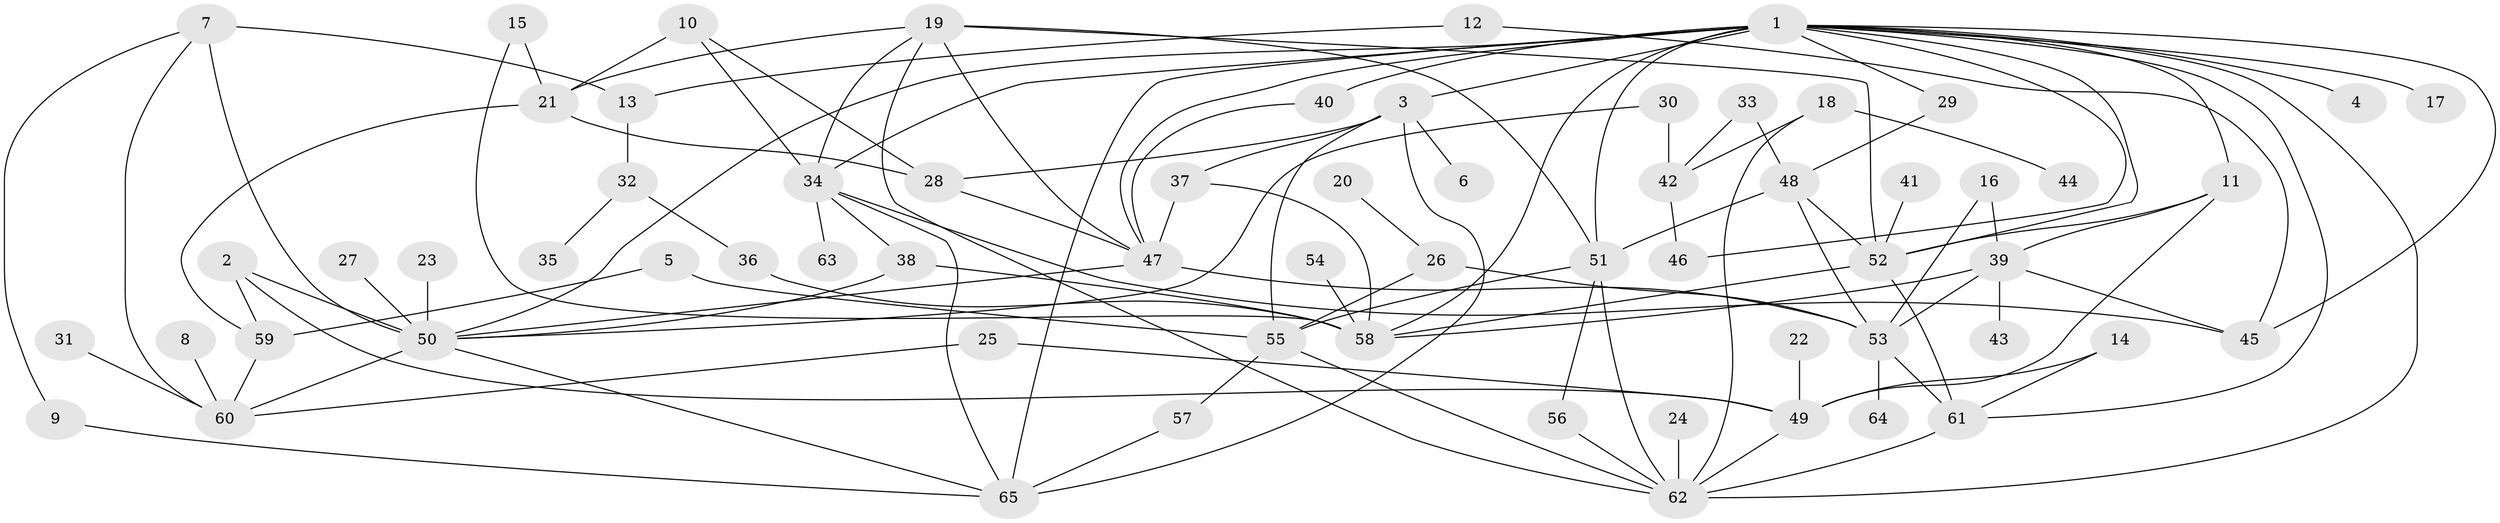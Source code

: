// original degree distribution, {6: 0.023255813953488372, 9: 0.007751937984496124, 3: 0.21705426356589147, 7: 0.023255813953488372, 5: 0.07751937984496124, 4: 0.14728682170542637, 2: 0.3023255813953488, 1: 0.20155038759689922}
// Generated by graph-tools (version 1.1) at 2025/25/03/09/25 03:25:34]
// undirected, 65 vertices, 115 edges
graph export_dot {
graph [start="1"]
  node [color=gray90,style=filled];
  1;
  2;
  3;
  4;
  5;
  6;
  7;
  8;
  9;
  10;
  11;
  12;
  13;
  14;
  15;
  16;
  17;
  18;
  19;
  20;
  21;
  22;
  23;
  24;
  25;
  26;
  27;
  28;
  29;
  30;
  31;
  32;
  33;
  34;
  35;
  36;
  37;
  38;
  39;
  40;
  41;
  42;
  43;
  44;
  45;
  46;
  47;
  48;
  49;
  50;
  51;
  52;
  53;
  54;
  55;
  56;
  57;
  58;
  59;
  60;
  61;
  62;
  63;
  64;
  65;
  1 -- 3 [weight=1.0];
  1 -- 4 [weight=1.0];
  1 -- 11 [weight=1.0];
  1 -- 17 [weight=1.0];
  1 -- 29 [weight=1.0];
  1 -- 34 [weight=1.0];
  1 -- 40 [weight=2.0];
  1 -- 45 [weight=1.0];
  1 -- 46 [weight=1.0];
  1 -- 47 [weight=1.0];
  1 -- 50 [weight=1.0];
  1 -- 51 [weight=1.0];
  1 -- 52 [weight=1.0];
  1 -- 58 [weight=1.0];
  1 -- 61 [weight=1.0];
  1 -- 62 [weight=1.0];
  1 -- 65 [weight=1.0];
  2 -- 49 [weight=1.0];
  2 -- 50 [weight=1.0];
  2 -- 59 [weight=1.0];
  3 -- 6 [weight=1.0];
  3 -- 28 [weight=1.0];
  3 -- 37 [weight=1.0];
  3 -- 55 [weight=1.0];
  3 -- 65 [weight=1.0];
  5 -- 55 [weight=1.0];
  5 -- 59 [weight=1.0];
  7 -- 9 [weight=1.0];
  7 -- 13 [weight=1.0];
  7 -- 50 [weight=1.0];
  7 -- 60 [weight=1.0];
  8 -- 60 [weight=1.0];
  9 -- 65 [weight=1.0];
  10 -- 21 [weight=1.0];
  10 -- 28 [weight=1.0];
  10 -- 34 [weight=1.0];
  11 -- 39 [weight=1.0];
  11 -- 49 [weight=1.0];
  11 -- 52 [weight=1.0];
  12 -- 13 [weight=1.0];
  12 -- 45 [weight=1.0];
  13 -- 32 [weight=1.0];
  14 -- 49 [weight=1.0];
  14 -- 61 [weight=1.0];
  15 -- 21 [weight=1.0];
  15 -- 58 [weight=1.0];
  16 -- 39 [weight=1.0];
  16 -- 53 [weight=1.0];
  18 -- 42 [weight=1.0];
  18 -- 44 [weight=1.0];
  18 -- 62 [weight=1.0];
  19 -- 21 [weight=1.0];
  19 -- 34 [weight=1.0];
  19 -- 47 [weight=1.0];
  19 -- 51 [weight=1.0];
  19 -- 52 [weight=1.0];
  19 -- 62 [weight=1.0];
  20 -- 26 [weight=1.0];
  21 -- 28 [weight=1.0];
  21 -- 59 [weight=1.0];
  22 -- 49 [weight=1.0];
  23 -- 50 [weight=1.0];
  24 -- 62 [weight=1.0];
  25 -- 49 [weight=1.0];
  25 -- 60 [weight=1.0];
  26 -- 53 [weight=1.0];
  26 -- 55 [weight=1.0];
  27 -- 50 [weight=2.0];
  28 -- 47 [weight=1.0];
  29 -- 48 [weight=1.0];
  30 -- 42 [weight=1.0];
  30 -- 50 [weight=1.0];
  31 -- 60 [weight=1.0];
  32 -- 35 [weight=1.0];
  32 -- 36 [weight=1.0];
  33 -- 42 [weight=1.0];
  33 -- 48 [weight=1.0];
  34 -- 38 [weight=1.0];
  34 -- 45 [weight=1.0];
  34 -- 63 [weight=1.0];
  34 -- 65 [weight=1.0];
  36 -- 58 [weight=1.0];
  37 -- 47 [weight=1.0];
  37 -- 58 [weight=1.0];
  38 -- 50 [weight=1.0];
  38 -- 58 [weight=1.0];
  39 -- 43 [weight=1.0];
  39 -- 45 [weight=1.0];
  39 -- 53 [weight=1.0];
  39 -- 58 [weight=1.0];
  40 -- 47 [weight=1.0];
  41 -- 52 [weight=1.0];
  42 -- 46 [weight=1.0];
  47 -- 50 [weight=1.0];
  47 -- 53 [weight=1.0];
  48 -- 51 [weight=1.0];
  48 -- 52 [weight=1.0];
  48 -- 53 [weight=1.0];
  49 -- 62 [weight=1.0];
  50 -- 60 [weight=1.0];
  50 -- 65 [weight=1.0];
  51 -- 55 [weight=1.0];
  51 -- 56 [weight=1.0];
  51 -- 62 [weight=1.0];
  52 -- 58 [weight=1.0];
  52 -- 61 [weight=1.0];
  53 -- 61 [weight=1.0];
  53 -- 64 [weight=1.0];
  54 -- 58 [weight=1.0];
  55 -- 57 [weight=1.0];
  55 -- 62 [weight=1.0];
  56 -- 62 [weight=1.0];
  57 -- 65 [weight=1.0];
  59 -- 60 [weight=1.0];
  61 -- 62 [weight=1.0];
}
